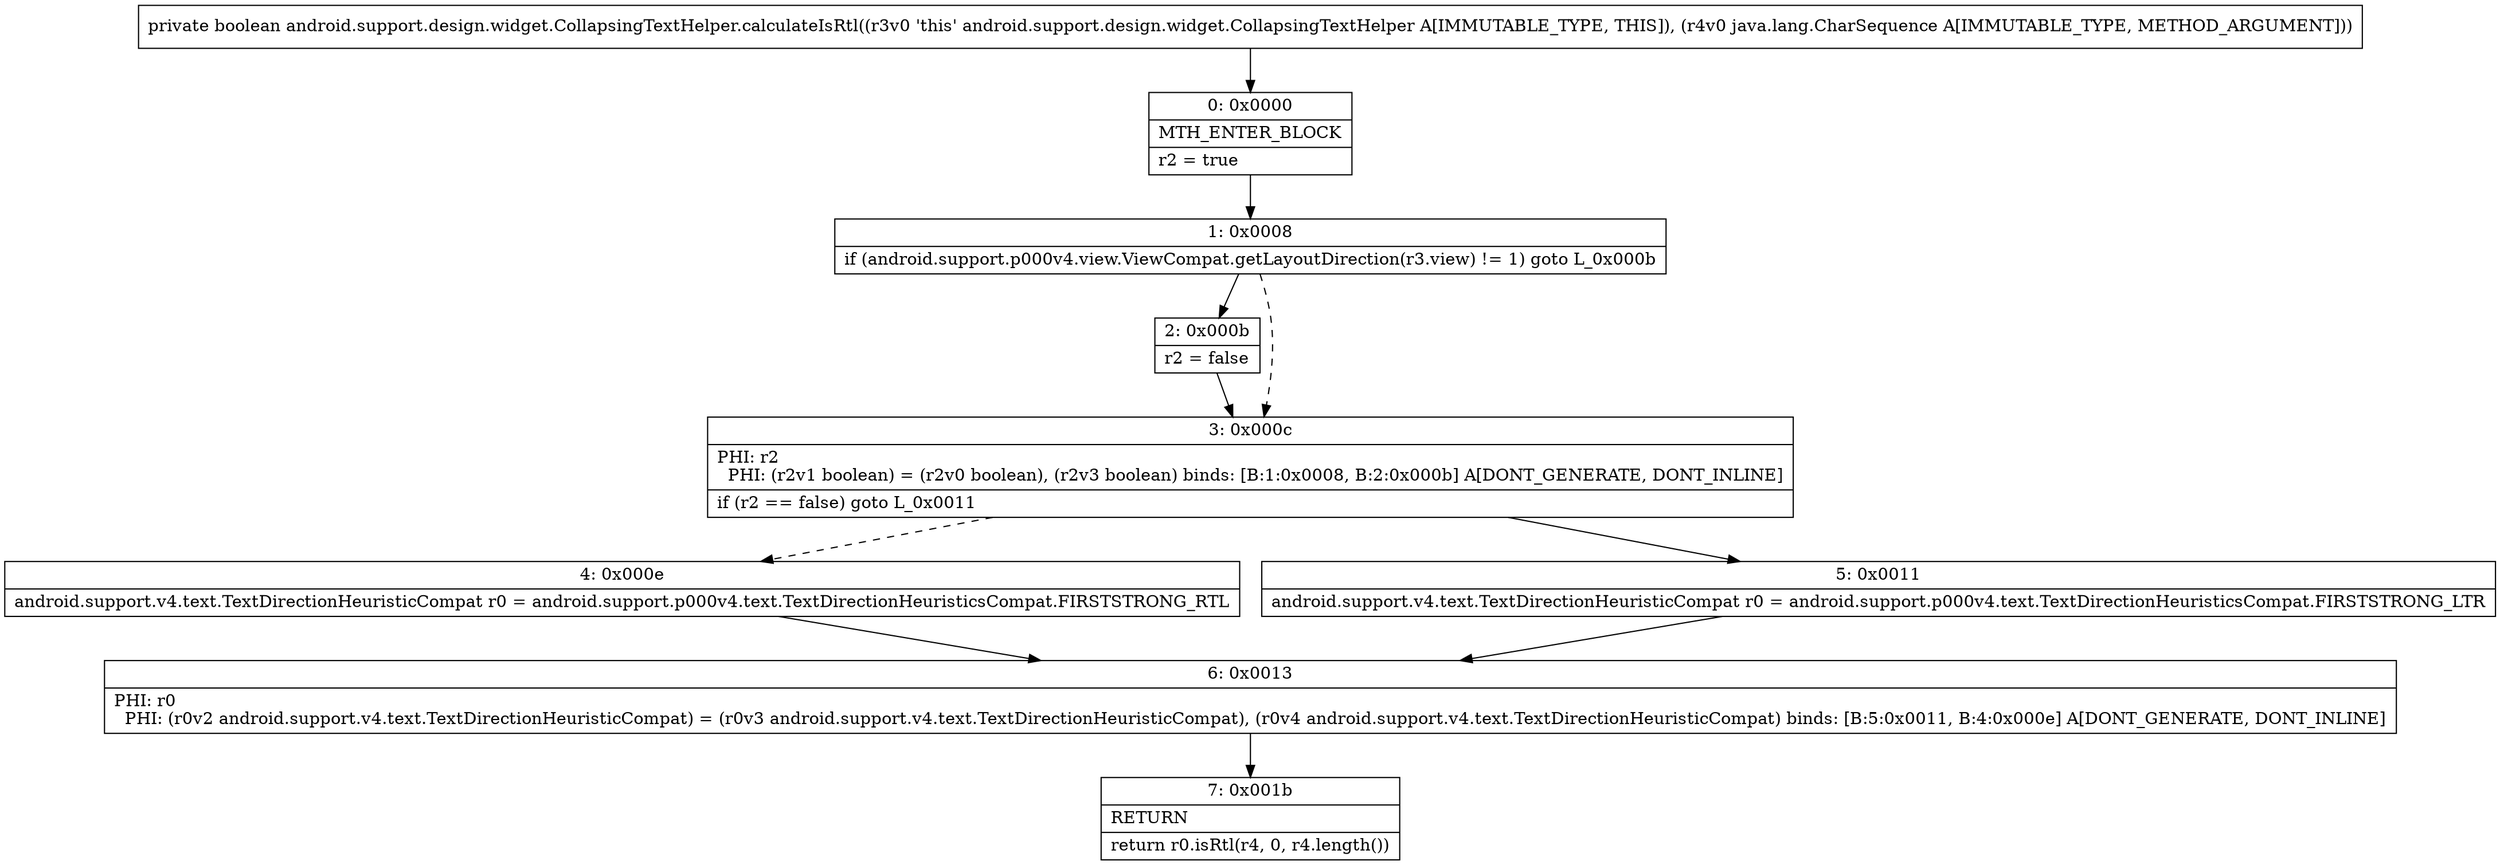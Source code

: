 digraph "CFG forandroid.support.design.widget.CollapsingTextHelper.calculateIsRtl(Ljava\/lang\/CharSequence;)Z" {
Node_0 [shape=record,label="{0\:\ 0x0000|MTH_ENTER_BLOCK\l|r2 = true\l}"];
Node_1 [shape=record,label="{1\:\ 0x0008|if (android.support.p000v4.view.ViewCompat.getLayoutDirection(r3.view) != 1) goto L_0x000b\l}"];
Node_2 [shape=record,label="{2\:\ 0x000b|r2 = false\l}"];
Node_3 [shape=record,label="{3\:\ 0x000c|PHI: r2 \l  PHI: (r2v1 boolean) = (r2v0 boolean), (r2v3 boolean) binds: [B:1:0x0008, B:2:0x000b] A[DONT_GENERATE, DONT_INLINE]\l|if (r2 == false) goto L_0x0011\l}"];
Node_4 [shape=record,label="{4\:\ 0x000e|android.support.v4.text.TextDirectionHeuristicCompat r0 = android.support.p000v4.text.TextDirectionHeuristicsCompat.FIRSTSTRONG_RTL\l}"];
Node_5 [shape=record,label="{5\:\ 0x0011|android.support.v4.text.TextDirectionHeuristicCompat r0 = android.support.p000v4.text.TextDirectionHeuristicsCompat.FIRSTSTRONG_LTR\l}"];
Node_6 [shape=record,label="{6\:\ 0x0013|PHI: r0 \l  PHI: (r0v2 android.support.v4.text.TextDirectionHeuristicCompat) = (r0v3 android.support.v4.text.TextDirectionHeuristicCompat), (r0v4 android.support.v4.text.TextDirectionHeuristicCompat) binds: [B:5:0x0011, B:4:0x000e] A[DONT_GENERATE, DONT_INLINE]\l}"];
Node_7 [shape=record,label="{7\:\ 0x001b|RETURN\l|return r0.isRtl(r4, 0, r4.length())\l}"];
MethodNode[shape=record,label="{private boolean android.support.design.widget.CollapsingTextHelper.calculateIsRtl((r3v0 'this' android.support.design.widget.CollapsingTextHelper A[IMMUTABLE_TYPE, THIS]), (r4v0 java.lang.CharSequence A[IMMUTABLE_TYPE, METHOD_ARGUMENT])) }"];
MethodNode -> Node_0;
Node_0 -> Node_1;
Node_1 -> Node_2;
Node_1 -> Node_3[style=dashed];
Node_2 -> Node_3;
Node_3 -> Node_4[style=dashed];
Node_3 -> Node_5;
Node_4 -> Node_6;
Node_5 -> Node_6;
Node_6 -> Node_7;
}

